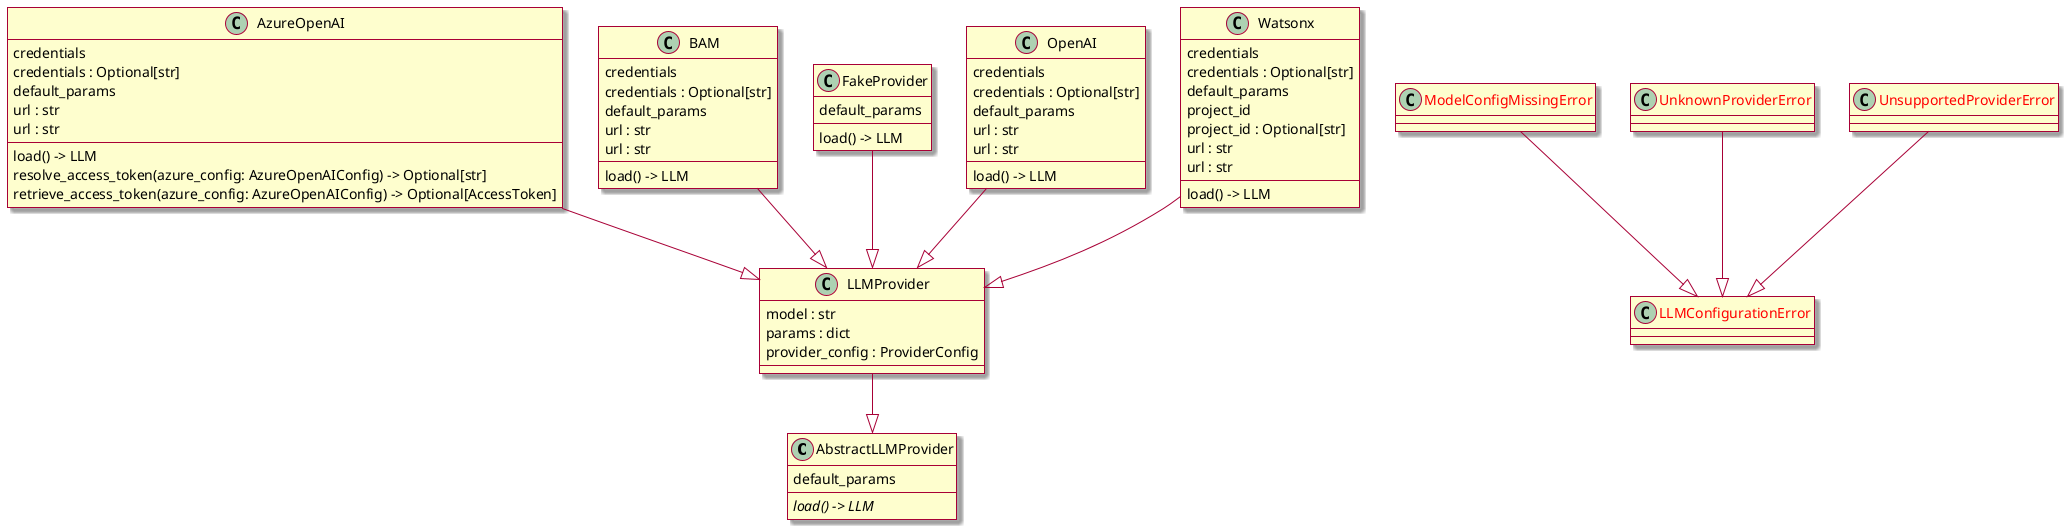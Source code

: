 @startuml classes
skin rose

set namespaceSeparator none
class "AbstractLLMProvider" as ols.src.llms.providers.provider.AbstractLLMProvider {
  default_params
  {abstract}load() -> LLM
}
class "AzureOpenAI" as ols.src.llms.providers.azure_openai.AzureOpenAI {
  credentials
  credentials : Optional[str]
  default_params
  url : str
  url : str
  load() -> LLM
  resolve_access_token(azure_config: AzureOpenAIConfig) -> Optional[str]
  retrieve_access_token(azure_config: AzureOpenAIConfig) -> Optional[AccessToken]
}
class "BAM" as ols.src.llms.providers.bam.BAM {
  credentials
  credentials : Optional[str]
  default_params
  url : str
  url : str
  load() -> LLM
}
class "FakeProvider" as ols.src.llms.providers.fake_provider.FakeProvider {
  default_params
  load() -> LLM
}
class "<color:red>LLMConfigurationError</color>" as ols.src.llms.llm_loader.LLMConfigurationError {
}
class "LLMProvider" as ols.src.llms.providers.provider.LLMProvider {
  model : str
  params : dict
  provider_config : ProviderConfig
}
class "<color:red>ModelConfigMissingError</color>" as ols.src.llms.llm_loader.ModelConfigMissingError {
}
class "OpenAI" as ols.src.llms.providers.openai.OpenAI {
  credentials
  credentials : Optional[str]
  default_params
  url : str
  url : str
  load() -> LLM
}
class "<color:red>UnknownProviderError</color>" as ols.src.llms.llm_loader.UnknownProviderError {
}
class "<color:red>UnsupportedProviderError</color>" as ols.src.llms.llm_loader.UnsupportedProviderError {
}
class "Watsonx" as ols.src.llms.providers.watsonx.Watsonx {
  credentials
  credentials : Optional[str]
  default_params
  project_id
  project_id : Optional[str]
  url : str
  url : str
  load() -> LLM
}
ols.src.llms.llm_loader.ModelConfigMissingError --|> ols.src.llms.llm_loader.LLMConfigurationError
ols.src.llms.llm_loader.UnknownProviderError --|> ols.src.llms.llm_loader.LLMConfigurationError
ols.src.llms.llm_loader.UnsupportedProviderError --|> ols.src.llms.llm_loader.LLMConfigurationError
ols.src.llms.providers.azure_openai.AzureOpenAI --|> ols.src.llms.providers.provider.LLMProvider
ols.src.llms.providers.bam.BAM --|> ols.src.llms.providers.provider.LLMProvider
ols.src.llms.providers.fake_provider.FakeProvider --|> ols.src.llms.providers.provider.LLMProvider
ols.src.llms.providers.openai.OpenAI --|> ols.src.llms.providers.provider.LLMProvider
ols.src.llms.providers.provider.LLMProvider --|> ols.src.llms.providers.provider.AbstractLLMProvider
ols.src.llms.providers.watsonx.Watsonx --|> ols.src.llms.providers.provider.LLMProvider
@enduml

